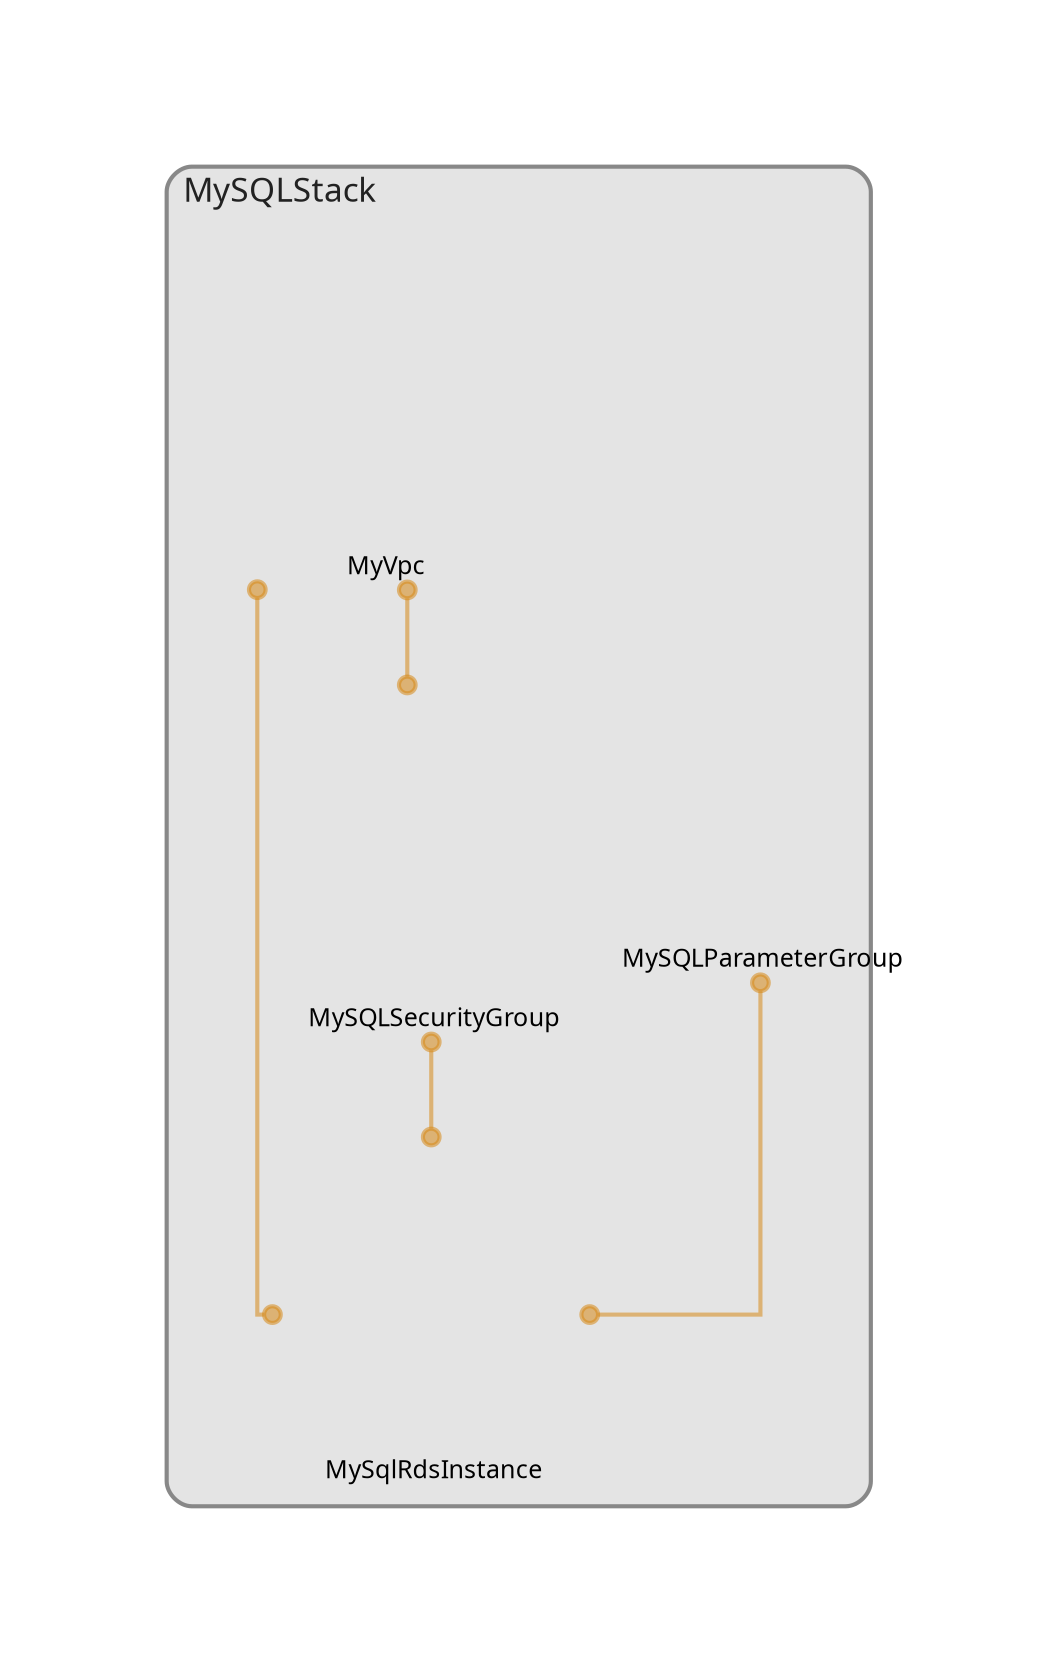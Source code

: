 digraph "Diagram" {
  splines = "ortho";
  pad = "1.0";
  nodesep = "0.60";
  ranksep = "0.75";
  fontname = "Sans-Serif";
  fontsize = "15";
  dpi = "200";
  rankdir = "BT";
  compound = "true";
  fontcolor = "#222222";
  edge [
    color = "#D5871488",
    penwidth = 2,
    arrowhead = "dot",
    arrowtail = "dot",
  ];
  node [
    shape = "box",
    style = "rounded",
    fixedsize = true,
    width = 1.7,
    height = 1.7,
    labelloc = "c",
    imagescale = true,
    fontname = "Sans-Serif",
    fontsize = 8,
    margin = 8,
  ];
  subgraph "MySQLStack" {
    subgraph "cluster-SubGraph.MySQLStack" {
      graph [
        label = "MySQLStack",
        labelloc = "b",
        labeljust = "l",
        margin = "10",
        fontsize = "16",
        penwidth = "2",
        pencolor = "#888888",
        style = "filled,rounded",
        fillcolor = "#e4e4e4",
      ];
      "MySQLStack/MyVpc" [
        label = " MyVpc",
        fontsize = 12,
        image = "/opt/homebrew/lib/node_modules/cdk-dia/icons/aws/Service/Arch_Networking-Content/64/Arch_Amazon-Virtual-Private-Cloud_64@5x.png",
        imagescale = "true",
        imagepos = "tc",
        penwidth = "0",
        shape = "node",
        fixedsize = "true",
        labelloc = "b",
        width = 2,
        height = 2.266,
      ];
      "MySQLStack/MySQLSecurityGroup" [
        label = " MySQLSecurityGroup",
        fontsize = 12,
        image = "/opt/homebrew/lib/node_modules/cdk-dia/icons/aws/security_group.png",
        imagescale = "true",
        imagepos = "tc",
        penwidth = "0",
        shape = "node",
        fixedsize = "true",
        labelloc = "b",
        width = 2,
        height = 2.266,
      ];
      "MySQLStack/MySQLParameterGroup" [
        label = " MySQLParameterGroup",
        fontsize = 12,
        image = "/opt/homebrew/lib/node_modules/cdk-dia/icons/aws/Service/Arch_Database/64/Arch_Amazon-RDS_64@5x.png",
        imagescale = "true",
        imagepos = "tc",
        penwidth = "0",
        shape = "node",
        fixedsize = "true",
        labelloc = "b",
        width = 1.2,
        height = 1.466,
      ];
      "MySQLStack/MySqlRdsInstance" [
        label = " MySqlRdsInstance",
        fontsize = 12,
        image = "/opt/homebrew/lib/node_modules/cdk-dia/icons/aws/Resource/Res_Compute/Res_48_Dark/Res_Amazon-EC2_T3-Instance_48_Dark.png",
        imagescale = "true",
        imagepos = "tc",
        penwidth = "0",
        shape = "node",
        fixedsize = "true",
        labelloc = "b",
        width = 2,
        height = 2.266,
      ];
    }
  }
  "MySQLStack/MySQLSecurityGroup" -> "MySQLStack/MyVpc" [
    dir = "both",
  ];
  "MySQLStack/MySqlRdsInstance" -> "MySQLStack/MyVpc" [
    dir = "both",
  ];
  "MySQLStack/MySqlRdsInstance" -> "MySQLStack/MySQLSecurityGroup" [
    dir = "both",
  ];
  "MySQLStack/MySqlRdsInstance" -> "MySQLStack/MySQLParameterGroup" [
    dir = "both",
  ];
}